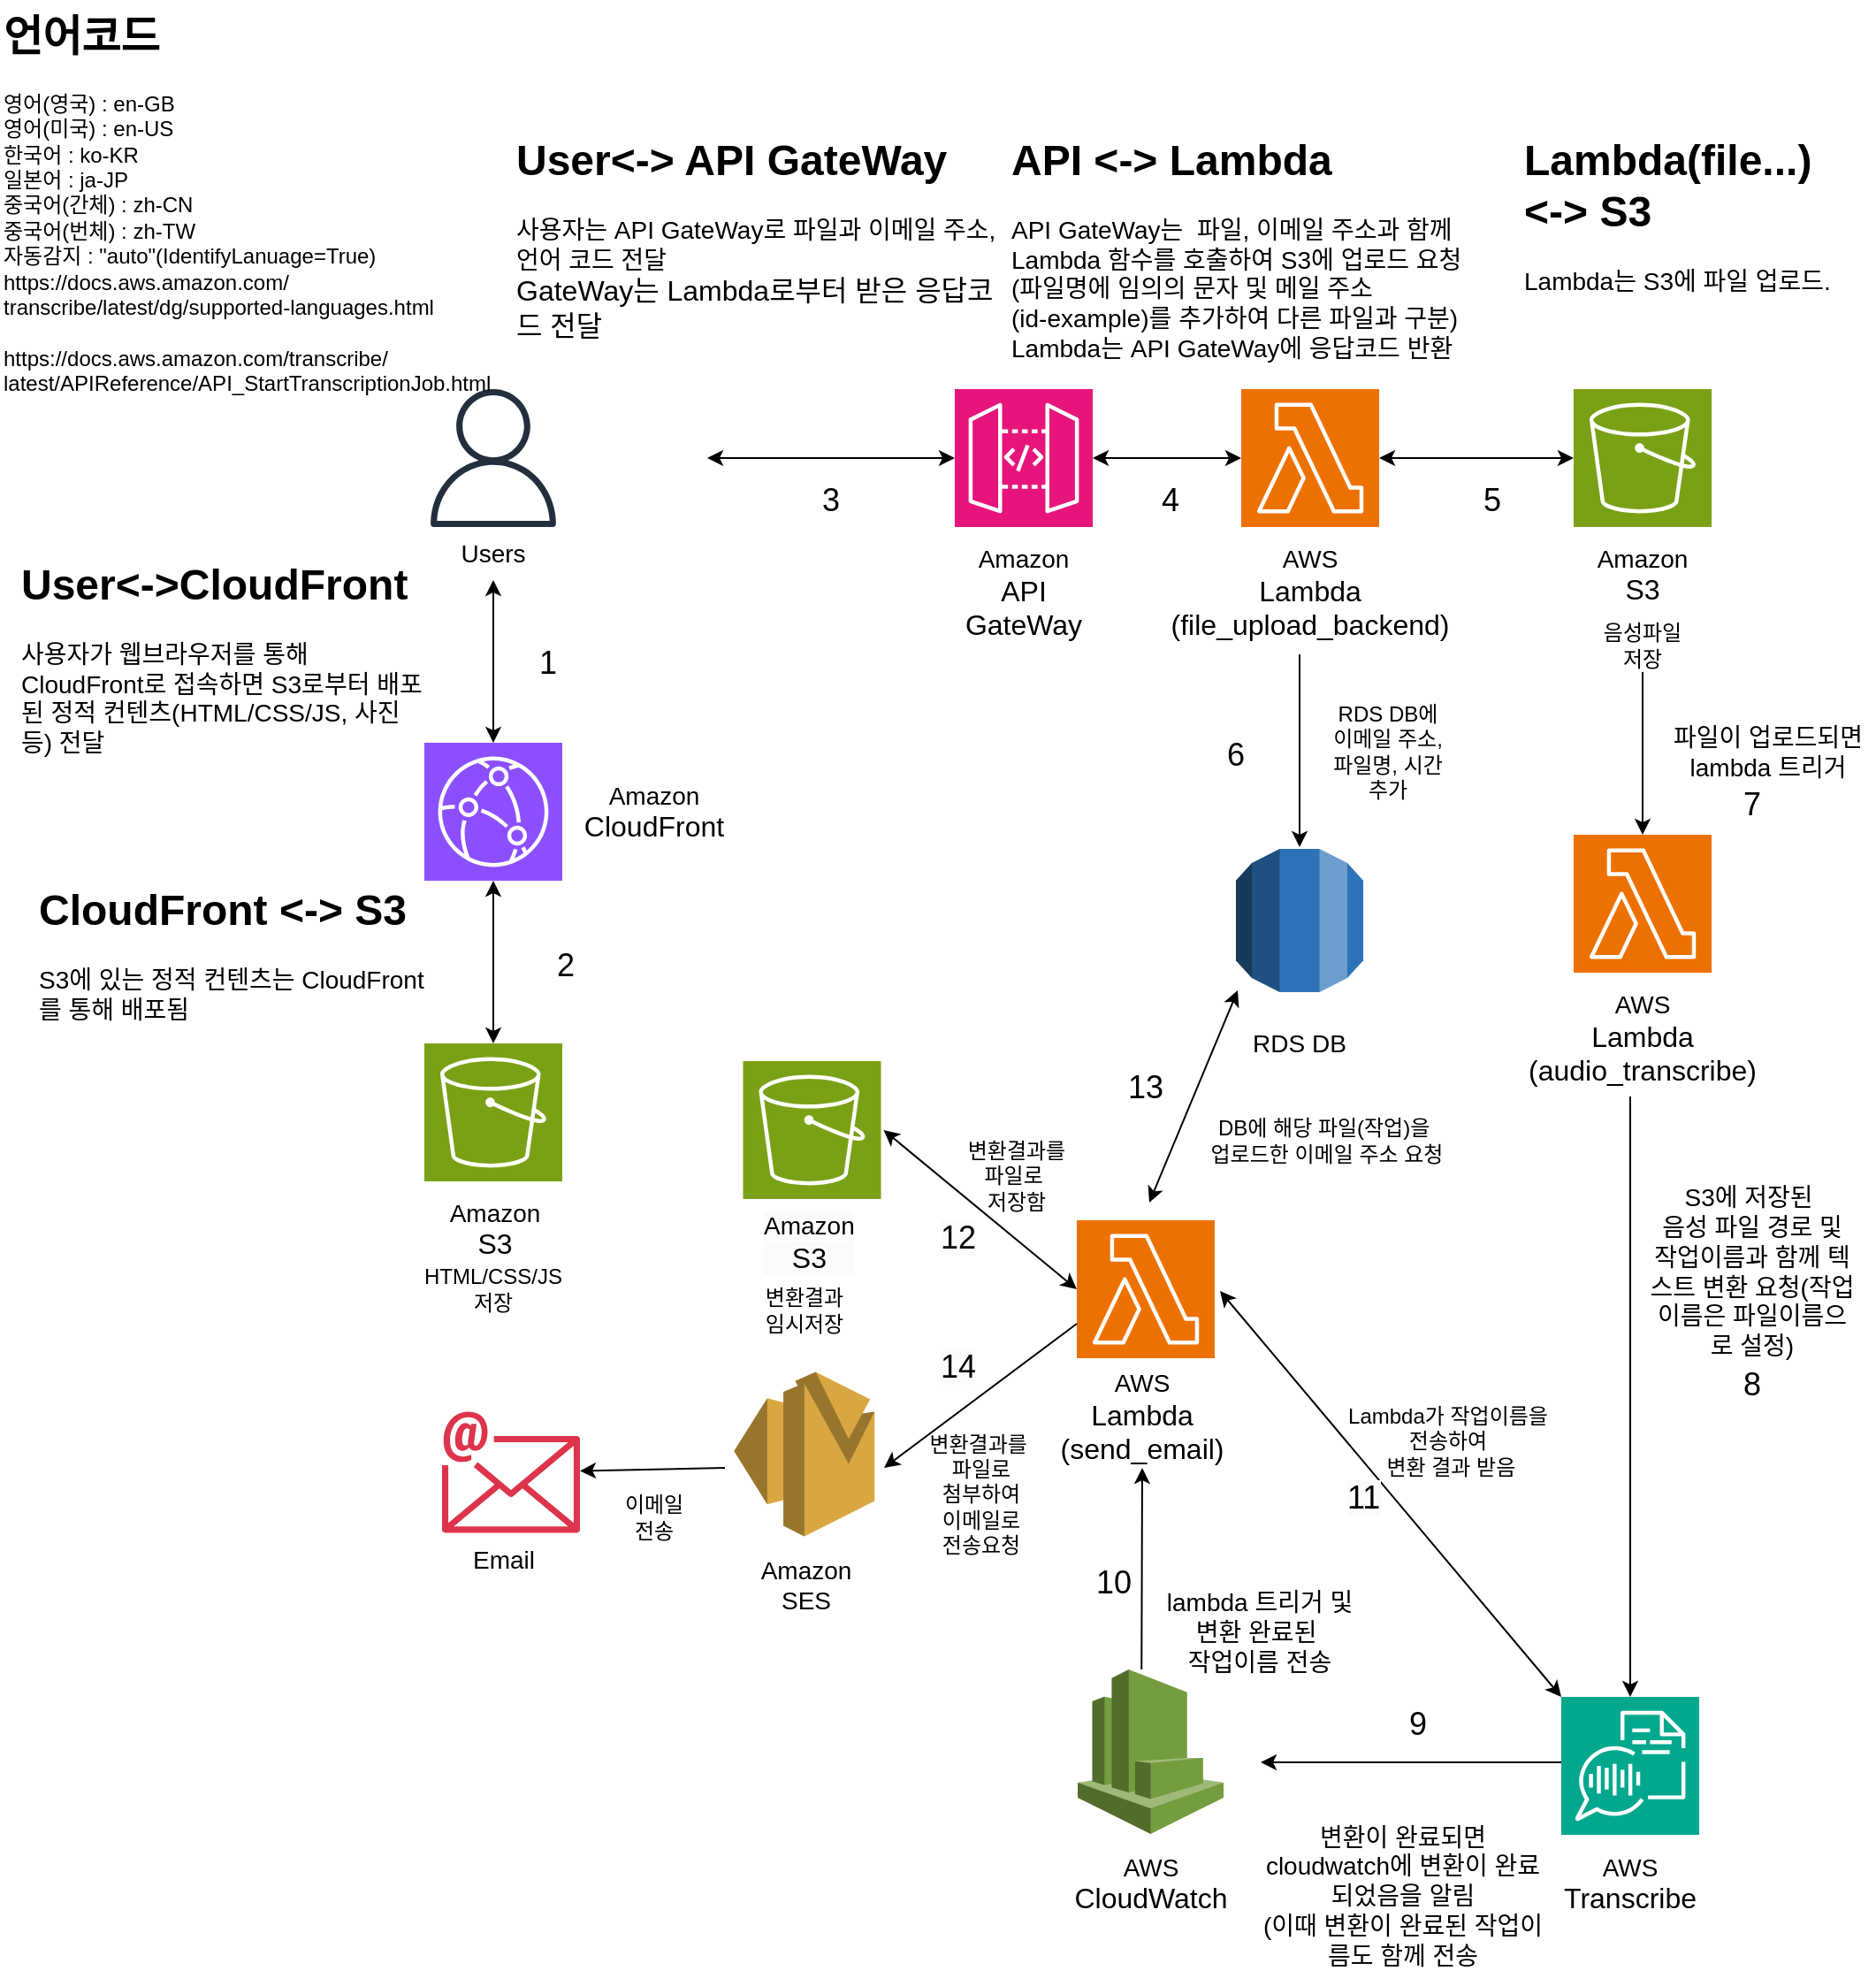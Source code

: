 <mxfile version="24.2.5" type="device">
  <diagram id="z8wLChDq7ZPtU9NFatnJ" name="페이지-1">
    <mxGraphModel dx="493" dy="292" grid="1" gridSize="10" guides="1" tooltips="1" connect="1" arrows="1" fold="1" page="1" pageScale="1" pageWidth="1654" pageHeight="1169" math="0" shadow="0">
      <root>
        <mxCell id="0" />
        <mxCell id="1" parent="0" />
        <mxCell id="VQm-4jvtL0pOiQDvtHnD-1" value="" style="sketch=0;outlineConnect=0;fontColor=#232F3E;gradientColor=none;fillColor=#232F3D;strokeColor=none;dashed=0;verticalLabelPosition=bottom;verticalAlign=top;align=center;html=1;fontSize=12;fontStyle=0;aspect=fixed;pointerEvents=1;shape=mxgraph.aws4.user;" parent="1" vertex="1">
          <mxGeometry x="240" y="220" width="78" height="78" as="geometry" />
        </mxCell>
        <mxCell id="VQm-4jvtL0pOiQDvtHnD-2" value="" style="sketch=0;points=[[0,0,0],[0.25,0,0],[0.5,0,0],[0.75,0,0],[1,0,0],[0,1,0],[0.25,1,0],[0.5,1,0],[0.75,1,0],[1,1,0],[0,0.25,0],[0,0.5,0],[0,0.75,0],[1,0.25,0],[1,0.5,0],[1,0.75,0]];outlineConnect=0;fontColor=#232F3E;fillColor=#8C4FFF;strokeColor=#ffffff;dashed=0;verticalLabelPosition=bottom;verticalAlign=top;align=center;html=1;fontSize=12;fontStyle=0;aspect=fixed;shape=mxgraph.aws4.resourceIcon;resIcon=mxgraph.aws4.cloudfront;" parent="1" vertex="1">
          <mxGeometry x="240" y="420" width="78" height="78" as="geometry" />
        </mxCell>
        <mxCell id="VQm-4jvtL0pOiQDvtHnD-4" value="" style="sketch=0;points=[[0,0,0],[0.25,0,0],[0.5,0,0],[0.75,0,0],[1,0,0],[0,1,0],[0.25,1,0],[0.5,1,0],[0.75,1,0],[1,1,0],[0,0.25,0],[0,0.5,0],[0,0.75,0],[1,0.25,0],[1,0.5,0],[1,0.75,0]];outlineConnect=0;fontColor=#232F3E;fillColor=#ED7100;strokeColor=#ffffff;dashed=0;verticalLabelPosition=bottom;verticalAlign=top;align=center;html=1;fontSize=12;fontStyle=0;aspect=fixed;shape=mxgraph.aws4.resourceIcon;resIcon=mxgraph.aws4.lambda;" parent="1" vertex="1">
          <mxGeometry x="702" y="220" width="78" height="78" as="geometry" />
        </mxCell>
        <mxCell id="VQm-4jvtL0pOiQDvtHnD-5" value="" style="sketch=0;points=[[0,0,0],[0.25,0,0],[0.5,0,0],[0.75,0,0],[1,0,0],[0,1,0],[0.25,1,0],[0.5,1,0],[0.75,1,0],[1,1,0],[0,0.25,0],[0,0.5,0],[0,0.75,0],[1,0.25,0],[1,0.5,0],[1,0.75,0]];outlineConnect=0;fontColor=#232F3E;fillColor=#E7157B;strokeColor=#ffffff;dashed=0;verticalLabelPosition=bottom;verticalAlign=top;align=center;html=1;fontSize=12;fontStyle=0;aspect=fixed;shape=mxgraph.aws4.resourceIcon;resIcon=mxgraph.aws4.api_gateway;" parent="1" vertex="1">
          <mxGeometry x="540" y="220" width="78" height="78" as="geometry" />
        </mxCell>
        <mxCell id="VQm-4jvtL0pOiQDvtHnD-14" value="" style="sketch=0;points=[[0,0,0],[0.25,0,0],[0.5,0,0],[0.75,0,0],[1,0,0],[0,1,0],[0.25,1,0],[0.5,1,0],[0.75,1,0],[1,1,0],[0,0.25,0],[0,0.5,0],[0,0.75,0],[1,0.25,0],[1,0.5,0],[1,0.75,0]];outlineConnect=0;fontColor=#232F3E;fillColor=#7AA116;strokeColor=#ffffff;dashed=0;verticalLabelPosition=bottom;verticalAlign=top;align=center;html=1;fontSize=12;fontStyle=0;aspect=fixed;shape=mxgraph.aws4.resourceIcon;resIcon=mxgraph.aws4.s3;" parent="1" vertex="1">
          <mxGeometry x="240" y="590" width="78" height="78" as="geometry" />
        </mxCell>
        <mxCell id="VQm-4jvtL0pOiQDvtHnD-17" value="&lt;font style=&quot;font-size: 14px;&quot;&gt;Amazon&lt;/font&gt;&lt;div&gt;&lt;font size=&quot;3&quot;&gt;CloudFront&lt;/font&gt;&lt;/div&gt;" style="text;html=1;align=center;verticalAlign=middle;whiteSpace=wrap;rounded=0;" parent="1" vertex="1">
          <mxGeometry x="340" y="444" width="60" height="30" as="geometry" />
        </mxCell>
        <mxCell id="VQm-4jvtL0pOiQDvtHnD-18" value="&lt;font style=&quot;font-size: 14px;&quot;&gt;Amazon&lt;/font&gt;&lt;div&gt;&lt;font size=&quot;3&quot;&gt;S3&lt;/font&gt;&lt;/div&gt;" style="text;html=1;align=center;verticalAlign=middle;whiteSpace=wrap;rounded=0;" parent="1" vertex="1">
          <mxGeometry x="250" y="680" width="60" height="30" as="geometry" />
        </mxCell>
        <mxCell id="VQm-4jvtL0pOiQDvtHnD-19" value="&lt;font style=&quot;font-size: 14px;&quot;&gt;Amazon&lt;/font&gt;&lt;div&gt;&lt;font size=&quot;3&quot;&gt;API GateWay&lt;/font&gt;&lt;/div&gt;" style="text;html=1;align=center;verticalAlign=middle;whiteSpace=wrap;rounded=0;" parent="1" vertex="1">
          <mxGeometry x="549" y="320" width="60" height="30" as="geometry" />
        </mxCell>
        <mxCell id="VQm-4jvtL0pOiQDvtHnD-20" value="&lt;font style=&quot;font-size: 14px;&quot;&gt;AWS&lt;/font&gt;&lt;div&gt;&lt;font size=&quot;3&quot;&gt;Lambda&lt;/font&gt;&lt;/div&gt;&lt;div&gt;&lt;font size=&quot;3&quot;&gt;(file_upload_backend)&lt;/font&gt;&lt;/div&gt;" style="text;html=1;align=center;verticalAlign=middle;whiteSpace=wrap;rounded=0;" parent="1" vertex="1">
          <mxGeometry x="711" y="320" width="60" height="30" as="geometry" />
        </mxCell>
        <mxCell id="VQm-4jvtL0pOiQDvtHnD-24" value="&lt;font style=&quot;font-size: 14px;&quot;&gt;Users&lt;/font&gt;" style="text;html=1;align=center;verticalAlign=middle;whiteSpace=wrap;rounded=0;" parent="1" vertex="1">
          <mxGeometry x="249" y="298" width="60" height="30" as="geometry" />
        </mxCell>
        <mxCell id="o8QKxCzcUtY6lGwwL2rs-1" value="" style="sketch=0;points=[[0,0,0],[0.25,0,0],[0.5,0,0],[0.75,0,0],[1,0,0],[0,1,0],[0.25,1,0],[0.5,1,0],[0.75,1,0],[1,1,0],[0,0.25,0],[0,0.5,0],[0,0.75,0],[1,0.25,0],[1,0.5,0],[1,0.75,0]];outlineConnect=0;fontColor=#232F3E;fillColor=#01A88D;strokeColor=#ffffff;dashed=0;verticalLabelPosition=bottom;verticalAlign=top;align=center;html=1;fontSize=12;fontStyle=0;aspect=fixed;shape=mxgraph.aws4.resourceIcon;resIcon=mxgraph.aws4.transcribe;" parent="1" vertex="1">
          <mxGeometry x="883" y="959.5" width="78" height="78" as="geometry" />
        </mxCell>
        <mxCell id="o8QKxCzcUtY6lGwwL2rs-2" value="&lt;font style=&quot;font-size: 14px;&quot;&gt;AWS&lt;/font&gt;&lt;div&gt;&lt;font size=&quot;3&quot;&gt;Transcribe&lt;/font&gt;&lt;/div&gt;" style="text;html=1;align=center;verticalAlign=middle;whiteSpace=wrap;rounded=0;" parent="1" vertex="1">
          <mxGeometry x="892" y="1049.5" width="60" height="30" as="geometry" />
        </mxCell>
        <mxCell id="o8QKxCzcUtY6lGwwL2rs-6" value="" style="endArrow=classic;startArrow=classic;html=1;rounded=0;entryX=0.5;entryY=0;entryDx=0;entryDy=0;entryPerimeter=0;exitX=0.5;exitY=1;exitDx=0;exitDy=0;" parent="1" source="VQm-4jvtL0pOiQDvtHnD-24" target="VQm-4jvtL0pOiQDvtHnD-2" edge="1">
          <mxGeometry width="50" height="50" relative="1" as="geometry">
            <mxPoint x="320" y="270" as="sourcePoint" />
            <mxPoint x="420" y="270" as="targetPoint" />
          </mxGeometry>
        </mxCell>
        <mxCell id="o8QKxCzcUtY6lGwwL2rs-7" value="" style="endArrow=classic;startArrow=classic;html=1;rounded=0;entryX=0.5;entryY=0;entryDx=0;entryDy=0;entryPerimeter=0;exitX=0.5;exitY=1;exitDx=0;exitDy=0;exitPerimeter=0;" parent="1" source="VQm-4jvtL0pOiQDvtHnD-2" target="VQm-4jvtL0pOiQDvtHnD-14" edge="1">
          <mxGeometry width="50" height="50" relative="1" as="geometry">
            <mxPoint x="520" y="280" as="sourcePoint" />
            <mxPoint x="570" y="230" as="targetPoint" />
          </mxGeometry>
        </mxCell>
        <mxCell id="o8QKxCzcUtY6lGwwL2rs-10" value="" style="sketch=0;points=[[0,0,0],[0.25,0,0],[0.5,0,0],[0.75,0,0],[1,0,0],[0,1,0],[0.25,1,0],[0.5,1,0],[0.75,1,0],[1,1,0],[0,0.25,0],[0,0.5,0],[0,0.75,0],[1,0.25,0],[1,0.5,0],[1,0.75,0]];outlineConnect=0;fontColor=#232F3E;fillColor=#ED7100;strokeColor=#ffffff;dashed=0;verticalLabelPosition=bottom;verticalAlign=top;align=center;html=1;fontSize=12;fontStyle=0;aspect=fixed;shape=mxgraph.aws4.resourceIcon;resIcon=mxgraph.aws4.lambda;" parent="1" vertex="1">
          <mxGeometry x="890" y="472" width="78" height="78" as="geometry" />
        </mxCell>
        <mxCell id="o8QKxCzcUtY6lGwwL2rs-11" value="&lt;font style=&quot;font-size: 14px;&quot;&gt;AWS&lt;/font&gt;&lt;div&gt;&lt;font size=&quot;3&quot;&gt;Lambda&lt;/font&gt;&lt;/div&gt;&lt;div&gt;&lt;font size=&quot;3&quot;&gt;(audio_transcribe)&lt;/font&gt;&lt;/div&gt;" style="text;html=1;align=center;verticalAlign=middle;whiteSpace=wrap;rounded=0;" parent="1" vertex="1">
          <mxGeometry x="899" y="572" width="60" height="30" as="geometry" />
        </mxCell>
        <mxCell id="o8QKxCzcUtY6lGwwL2rs-13" value="" style="sketch=0;points=[[0,0,0],[0.25,0,0],[0.5,0,0],[0.75,0,0],[1,0,0],[0,1,0],[0.25,1,0],[0.5,1,0],[0.75,1,0],[1,1,0],[0,0.25,0],[0,0.5,0],[0,0.75,0],[1,0.25,0],[1,0.5,0],[1,0.75,0]];outlineConnect=0;fontColor=#232F3E;fillColor=#7AA116;strokeColor=#ffffff;dashed=0;verticalLabelPosition=bottom;verticalAlign=top;align=center;html=1;fontSize=12;fontStyle=0;aspect=fixed;shape=mxgraph.aws4.resourceIcon;resIcon=mxgraph.aws4.s3;" parent="1" vertex="1">
          <mxGeometry x="890" y="220" width="78" height="78" as="geometry" />
        </mxCell>
        <mxCell id="o8QKxCzcUtY6lGwwL2rs-14" value="&lt;font style=&quot;font-size: 14px;&quot;&gt;Amazon&lt;/font&gt;&lt;div&gt;&lt;font size=&quot;3&quot;&gt;S3&lt;/font&gt;&lt;/div&gt;" style="text;html=1;align=center;verticalAlign=middle;whiteSpace=wrap;rounded=0;" parent="1" vertex="1">
          <mxGeometry x="899" y="310" width="60" height="30" as="geometry" />
        </mxCell>
        <mxCell id="o8QKxCzcUtY6lGwwL2rs-15" value="" style="endArrow=classic;startArrow=classic;html=1;rounded=0;entryX=0;entryY=0.5;entryDx=0;entryDy=0;entryPerimeter=0;" parent="1" target="VQm-4jvtL0pOiQDvtHnD-5" edge="1">
          <mxGeometry width="50" height="50" relative="1" as="geometry">
            <mxPoint x="400" y="259" as="sourcePoint" />
            <mxPoint x="450" y="220" as="targetPoint" />
          </mxGeometry>
        </mxCell>
        <mxCell id="o8QKxCzcUtY6lGwwL2rs-16" value="" style="endArrow=classic;startArrow=classic;html=1;rounded=0;exitX=1;exitY=0.5;exitDx=0;exitDy=0;exitPerimeter=0;entryX=0;entryY=0.5;entryDx=0;entryDy=0;entryPerimeter=0;" parent="1" source="VQm-4jvtL0pOiQDvtHnD-5" target="VQm-4jvtL0pOiQDvtHnD-4" edge="1">
          <mxGeometry width="50" height="50" relative="1" as="geometry">
            <mxPoint x="630" y="260" as="sourcePoint" />
            <mxPoint x="700" y="260" as="targetPoint" />
          </mxGeometry>
        </mxCell>
        <mxCell id="o8QKxCzcUtY6lGwwL2rs-17" value="" style="endArrow=classic;startArrow=classic;html=1;rounded=0;entryX=0;entryY=0.5;entryDx=0;entryDy=0;entryPerimeter=0;exitX=1;exitY=0.5;exitDx=0;exitDy=0;exitPerimeter=0;" parent="1" source="VQm-4jvtL0pOiQDvtHnD-4" target="o8QKxCzcUtY6lGwwL2rs-13" edge="1">
          <mxGeometry width="50" height="50" relative="1" as="geometry">
            <mxPoint x="780" y="270" as="sourcePoint" />
            <mxPoint x="830" y="220" as="targetPoint" />
          </mxGeometry>
        </mxCell>
        <mxCell id="o8QKxCzcUtY6lGwwL2rs-21" value="HTML/CSS/JS 저장" style="text;html=1;align=center;verticalAlign=middle;whiteSpace=wrap;rounded=0;" parent="1" vertex="1">
          <mxGeometry x="249" y="714" width="60" height="30" as="geometry" />
        </mxCell>
        <mxCell id="o8QKxCzcUtY6lGwwL2rs-22" value="음성파일 저장" style="text;html=1;align=center;verticalAlign=middle;whiteSpace=wrap;rounded=0;" parent="1" vertex="1">
          <mxGeometry x="899" y="350" width="60" height="30" as="geometry" />
        </mxCell>
        <mxCell id="o8QKxCzcUtY6lGwwL2rs-23" value="&lt;h1 style=&quot;margin-top: 0px;&quot;&gt;User&amp;lt;-&amp;gt;CloudFront&lt;/h1&gt;&lt;div&gt;&lt;font style=&quot;font-size: 14px;&quot;&gt;사용자가 웹브라우저를 통해 CloudFront로 접속하면 S3로부터 배포된 정적 컨텐츠(HTML/CSS/JS, 사진 등) 전달&lt;/font&gt;&lt;/div&gt;" style="text;html=1;whiteSpace=wrap;overflow=hidden;rounded=0;" parent="1" vertex="1">
          <mxGeometry x="10" y="310" width="230" height="120" as="geometry" />
        </mxCell>
        <mxCell id="o8QKxCzcUtY6lGwwL2rs-24" value="&lt;h1 style=&quot;margin-top: 0px;&quot;&gt;CloudFront &amp;lt;-&amp;gt; S3&lt;/h1&gt;&lt;div&gt;&lt;font style=&quot;font-size: 14px;&quot;&gt;S3에 있는 정적 컨텐츠는 CloudFront를 통해 배포됨&lt;/font&gt;&lt;/div&gt;" style="text;html=1;whiteSpace=wrap;overflow=hidden;rounded=0;" parent="1" vertex="1">
          <mxGeometry x="20" y="494" width="230" height="120" as="geometry" />
        </mxCell>
        <mxCell id="o8QKxCzcUtY6lGwwL2rs-25" value="&lt;h1 style=&quot;margin-top: 0px;&quot;&gt;User&amp;lt;-&amp;gt; API GateWay&lt;/h1&gt;&lt;div&gt;&lt;font style=&quot;font-size: 14px;&quot;&gt;사용자는 API GateWay로 파일과 이메일 주소, 언어 코드 전달&lt;/font&gt;&lt;/div&gt;&lt;div&gt;&lt;font size=&quot;3&quot;&gt;GateWay는 Lambda로부터 받은 응답코드 전달&lt;/font&gt;&lt;/div&gt;" style="text;html=1;whiteSpace=wrap;overflow=hidden;rounded=0;" parent="1" vertex="1">
          <mxGeometry x="290" y="70" width="280" height="120" as="geometry" />
        </mxCell>
        <mxCell id="o8QKxCzcUtY6lGwwL2rs-32" value="&lt;h1 style=&quot;margin-top: 0px;&quot;&gt;API &amp;lt;-&amp;gt; Lambda&lt;/h1&gt;&lt;div&gt;&lt;span style=&quot;font-size: 14px;&quot;&gt;API GateWay는&amp;nbsp; 파일, 이메일 주소과 함께 Lambda 함수를 호출하여 S3에 업로드 요청&lt;/span&gt;&lt;/div&gt;&lt;div&gt;&lt;span style=&quot;font-size: 14px;&quot;&gt;(파일명에 임의의 문자 및 메일 주소&lt;/span&gt;&lt;/div&gt;&lt;div&gt;&lt;span style=&quot;font-size: 14px;&quot;&gt;(id-example)를 추가하여 다른 파일과 구분)&lt;/span&gt;&lt;/div&gt;&lt;div&gt;&lt;span style=&quot;font-size: 14px;&quot;&gt;Lambda는 API GateWay에 응답코드 반환&lt;/span&gt;&lt;/div&gt;" style="text;html=1;whiteSpace=wrap;overflow=hidden;rounded=0;" parent="1" vertex="1">
          <mxGeometry x="570" y="70" width="280" height="140" as="geometry" />
        </mxCell>
        <mxCell id="o8QKxCzcUtY6lGwwL2rs-33" value="&lt;h1 style=&quot;margin-top: 0px;&quot;&gt;Lambda(file...) &amp;lt;-&amp;gt; S3&lt;/h1&gt;&lt;div&gt;&lt;span style=&quot;font-size: 14px;&quot;&gt;Lambda는 S3에 파일 업로드.&lt;/span&gt;&lt;/div&gt;" style="text;html=1;whiteSpace=wrap;overflow=hidden;rounded=0;" parent="1" vertex="1">
          <mxGeometry x="860" y="70" width="180" height="130" as="geometry" />
        </mxCell>
        <mxCell id="D22U58HYBFkkRoks1HNR-3" value="&lt;span style=&quot;font-size: 14px;&quot;&gt;RDS DB&lt;/span&gt;" style="text;html=1;align=center;verticalAlign=middle;whiteSpace=wrap;rounded=0;" parent="1" vertex="1">
          <mxGeometry x="705" y="575" width="60" height="30" as="geometry" />
        </mxCell>
        <mxCell id="D22U58HYBFkkRoks1HNR-4" value="" style="endArrow=classic;html=1;rounded=0;entryX=0.5;entryY=0;entryDx=0;entryDy=0;entryPerimeter=0;" parent="1" edge="1">
          <mxGeometry width="50" height="50" relative="1" as="geometry">
            <mxPoint x="735" y="370" as="sourcePoint" />
            <mxPoint x="735" y="479" as="targetPoint" />
          </mxGeometry>
        </mxCell>
        <mxCell id="D22U58HYBFkkRoks1HNR-7" value="RDS DB에 이메일 주소, 파일명, 시간 추가" style="text;html=1;align=center;verticalAlign=middle;whiteSpace=wrap;rounded=0;" parent="1" vertex="1">
          <mxGeometry x="750" y="410" width="70" height="30" as="geometry" />
        </mxCell>
        <mxCell id="D22U58HYBFkkRoks1HNR-8" value="" style="outlineConnect=0;dashed=0;verticalLabelPosition=bottom;verticalAlign=top;align=center;html=1;shape=mxgraph.aws3.rds;fillColor=#2E73B8;gradientColor=none;" parent="1" vertex="1">
          <mxGeometry x="699" y="480" width="72" height="81" as="geometry" />
        </mxCell>
        <mxCell id="D22U58HYBFkkRoks1HNR-9" value="" style="outlineConnect=0;dashed=0;verticalLabelPosition=bottom;verticalAlign=top;align=center;html=1;shape=mxgraph.aws3.cloudwatch;fillColor=#759C3E;gradientColor=none;" parent="1" vertex="1">
          <mxGeometry x="609.5" y="944" width="82.5" height="93" as="geometry" />
        </mxCell>
        <mxCell id="D22U58HYBFkkRoks1HNR-10" value="&lt;font style=&quot;font-size: 14px;&quot;&gt;AWS&lt;/font&gt;&lt;div&gt;&lt;font size=&quot;3&quot;&gt;CloudWatch&lt;/font&gt;&lt;/div&gt;" style="text;html=1;align=center;verticalAlign=middle;whiteSpace=wrap;rounded=0;" parent="1" vertex="1">
          <mxGeometry x="620.75" y="1049.5" width="60" height="30" as="geometry" />
        </mxCell>
        <mxCell id="D22U58HYBFkkRoks1HNR-11" value="" style="endArrow=classic;html=1;rounded=0;entryX=0.5;entryY=0;entryDx=0;entryDy=0;entryPerimeter=0;exitX=0.5;exitY=1;exitDx=0;exitDy=0;" parent="1" source="o8QKxCzcUtY6lGwwL2rs-22" target="o8QKxCzcUtY6lGwwL2rs-10" edge="1">
          <mxGeometry width="50" height="50" relative="1" as="geometry">
            <mxPoint x="1160" y="370" as="sourcePoint" />
            <mxPoint x="1260" y="360" as="targetPoint" />
          </mxGeometry>
        </mxCell>
        <mxCell id="D22U58HYBFkkRoks1HNR-12" value="&lt;font style=&quot;font-size: 14px;&quot;&gt;S3에 저장된&amp;nbsp;&lt;/font&gt;&lt;div style=&quot;font-size: 14px;&quot;&gt;&lt;font style=&quot;font-size: 14px;&quot;&gt;음성 파일 경로 및 작업이름과 함께 텍스트 변환 요청(작업이름은 파일이름으로 설정)&lt;/font&gt;&lt;/div&gt;" style="text;html=1;align=center;verticalAlign=middle;whiteSpace=wrap;rounded=0;" parent="1" vertex="1">
          <mxGeometry x="931" y="704" width="120" height="30" as="geometry" />
        </mxCell>
        <mxCell id="D22U58HYBFkkRoks1HNR-14" value="&lt;font style=&quot;font-size: 14px;&quot;&gt;변환이 완료되면 cloudwatch에 변환이 완료되었음을 알림&lt;/font&gt;&lt;div&gt;&lt;font style=&quot;font-size: 14px;&quot;&gt;(이때 변환이 완료된 작업이름도 함께 전송&lt;/font&gt;&lt;/div&gt;" style="text;html=1;align=center;verticalAlign=middle;whiteSpace=wrap;rounded=0;" parent="1" vertex="1">
          <mxGeometry x="713" y="1056.5" width="161" height="30" as="geometry" />
        </mxCell>
        <mxCell id="D22U58HYBFkkRoks1HNR-15" value="" style="sketch=0;points=[[0,0,0],[0.25,0,0],[0.5,0,0],[0.75,0,0],[1,0,0],[0,1,0],[0.25,1,0],[0.5,1,0],[0.75,1,0],[1,1,0],[0,0.25,0],[0,0.5,0],[0,0.75,0],[1,0.25,0],[1,0.5,0],[1,0.75,0]];outlineConnect=0;fontColor=#232F3E;fillColor=#ED7100;strokeColor=#ffffff;dashed=0;verticalLabelPosition=bottom;verticalAlign=top;align=center;html=1;fontSize=12;fontStyle=0;aspect=fixed;shape=mxgraph.aws4.resourceIcon;resIcon=mxgraph.aws4.lambda;" parent="1" vertex="1">
          <mxGeometry x="609" y="690" width="78" height="78" as="geometry" />
        </mxCell>
        <mxCell id="D22U58HYBFkkRoks1HNR-16" value="" style="endArrow=classic;html=1;rounded=0;" parent="1" edge="1">
          <mxGeometry width="50" height="50" relative="1" as="geometry">
            <mxPoint x="645.63" y="944" as="sourcePoint" />
            <mxPoint x="646" y="830" as="targetPoint" />
          </mxGeometry>
        </mxCell>
        <mxCell id="D22U58HYBFkkRoks1HNR-18" value="&lt;font style=&quot;font-size: 14px;&quot;&gt;파일이 업로드되면 lambda 트리거&lt;/font&gt;" style="text;html=1;align=center;verticalAlign=middle;whiteSpace=wrap;rounded=0;" parent="1" vertex="1">
          <mxGeometry x="940" y="410" width="120" height="30" as="geometry" />
        </mxCell>
        <mxCell id="D22U58HYBFkkRoks1HNR-19" value="" style="endArrow=classic;html=1;rounded=0;entryX=0.5;entryY=0;entryDx=0;entryDy=0;entryPerimeter=0;" parent="1" target="o8QKxCzcUtY6lGwwL2rs-1" edge="1">
          <mxGeometry width="50" height="50" relative="1" as="geometry">
            <mxPoint x="922" y="620" as="sourcePoint" />
            <mxPoint x="1001" y="670" as="targetPoint" />
          </mxGeometry>
        </mxCell>
        <mxCell id="D22U58HYBFkkRoks1HNR-20" value="" style="endArrow=classic;html=1;rounded=0;" parent="1" edge="1">
          <mxGeometry width="50" height="50" relative="1" as="geometry">
            <mxPoint x="883" y="996.5" as="sourcePoint" />
            <mxPoint x="713" y="996.5" as="targetPoint" />
          </mxGeometry>
        </mxCell>
        <mxCell id="D22U58HYBFkkRoks1HNR-21" value="&lt;font style=&quot;font-size: 14px;&quot;&gt;AWS&lt;/font&gt;&lt;div&gt;&lt;font size=&quot;3&quot;&gt;Lambda&lt;/font&gt;&lt;/div&gt;&lt;div&gt;&lt;font size=&quot;3&quot;&gt;(send_email)&lt;/font&gt;&lt;/div&gt;" style="text;html=1;align=center;verticalAlign=middle;whiteSpace=wrap;rounded=0;" parent="1" vertex="1">
          <mxGeometry x="615.75" y="786" width="60" height="30" as="geometry" />
        </mxCell>
        <mxCell id="D22U58HYBFkkRoks1HNR-22" value="&lt;font style=&quot;font-size: 14px;&quot;&gt;lambda 트리거 및 변환 완료된&amp;nbsp;&lt;/font&gt;&lt;div&gt;&lt;font style=&quot;font-size: 14px;&quot;&gt;작업이름 전송&lt;/font&gt;&lt;/div&gt;" style="text;html=1;align=center;verticalAlign=middle;whiteSpace=wrap;rounded=0;" parent="1" vertex="1">
          <mxGeometry x="652.5" y="908" width="119" height="30" as="geometry" />
        </mxCell>
        <mxCell id="D22U58HYBFkkRoks1HNR-24" value="" style="endArrow=classic;startArrow=classic;html=1;rounded=0;" parent="1" edge="1">
          <mxGeometry width="50" height="50" relative="1" as="geometry">
            <mxPoint x="650" y="680" as="sourcePoint" />
            <mxPoint x="700" y="560" as="targetPoint" />
          </mxGeometry>
        </mxCell>
        <mxCell id="D22U58HYBFkkRoks1HNR-25" value="&lt;font style=&quot;font-size: 18px;&quot;&gt;1&lt;/font&gt;" style="text;html=1;align=center;verticalAlign=middle;whiteSpace=wrap;rounded=0;" parent="1" vertex="1">
          <mxGeometry x="280" y="360" width="60" height="30" as="geometry" />
        </mxCell>
        <mxCell id="D22U58HYBFkkRoks1HNR-26" value="&lt;font style=&quot;font-size: 18px;&quot;&gt;2&lt;/font&gt;" style="text;html=1;align=center;verticalAlign=middle;whiteSpace=wrap;rounded=0;" parent="1" vertex="1">
          <mxGeometry x="290" y="531" width="60" height="30" as="geometry" />
        </mxCell>
        <mxCell id="D22U58HYBFkkRoks1HNR-27" value="&lt;font style=&quot;font-size: 18px;&quot;&gt;3&lt;/font&gt;" style="text;html=1;align=center;verticalAlign=middle;whiteSpace=wrap;rounded=0;" parent="1" vertex="1">
          <mxGeometry x="440" y="268" width="60" height="30" as="geometry" />
        </mxCell>
        <mxCell id="D22U58HYBFkkRoks1HNR-28" value="&lt;font style=&quot;font-size: 18px;&quot;&gt;4&lt;/font&gt;" style="text;html=1;align=center;verticalAlign=middle;whiteSpace=wrap;rounded=0;" parent="1" vertex="1">
          <mxGeometry x="631.5" y="268" width="60" height="30" as="geometry" />
        </mxCell>
        <mxCell id="D22U58HYBFkkRoks1HNR-29" value="&lt;font style=&quot;font-size: 18px;&quot;&gt;5&lt;/font&gt;" style="text;html=1;align=center;verticalAlign=middle;whiteSpace=wrap;rounded=0;" parent="1" vertex="1">
          <mxGeometry x="813.5" y="268" width="60" height="30" as="geometry" />
        </mxCell>
        <mxCell id="D22U58HYBFkkRoks1HNR-30" value="&lt;font style=&quot;font-size: 18px;&quot;&gt;7&lt;/font&gt;" style="text;html=1;align=center;verticalAlign=middle;whiteSpace=wrap;rounded=0;" parent="1" vertex="1">
          <mxGeometry x="961" y="440" width="60" height="30" as="geometry" />
        </mxCell>
        <mxCell id="D22U58HYBFkkRoks1HNR-31" value="&lt;font style=&quot;font-size: 18px;&quot;&gt;8&lt;/font&gt;" style="text;html=1;align=center;verticalAlign=middle;whiteSpace=wrap;rounded=0;" parent="1" vertex="1">
          <mxGeometry x="961" y="768" width="60" height="30" as="geometry" />
        </mxCell>
        <mxCell id="D22U58HYBFkkRoks1HNR-32" value="&lt;font style=&quot;font-size: 18px;&quot;&gt;9&lt;/font&gt;" style="text;html=1;align=center;verticalAlign=middle;whiteSpace=wrap;rounded=0;" parent="1" vertex="1">
          <mxGeometry x="771.5" y="959.5" width="60" height="30" as="geometry" />
        </mxCell>
        <mxCell id="D22U58HYBFkkRoks1HNR-33" value="&lt;font style=&quot;font-size: 18px;&quot;&gt;10&lt;/font&gt;" style="text;html=1;align=center;verticalAlign=middle;whiteSpace=wrap;rounded=0;" parent="1" vertex="1">
          <mxGeometry x="600" y="880" width="60" height="30" as="geometry" />
        </mxCell>
        <mxCell id="D22U58HYBFkkRoks1HNR-34" value="&lt;font style=&quot;font-size: 18px;&quot;&gt;13&lt;/font&gt;" style="text;html=1;align=center;verticalAlign=middle;whiteSpace=wrap;rounded=0;" parent="1" vertex="1">
          <mxGeometry x="618" y="600" width="60" height="30" as="geometry" />
        </mxCell>
        <mxCell id="D22U58HYBFkkRoks1HNR-35" value="&lt;div style=&quot;text-align: center;&quot;&gt;&lt;span style=&quot;background-color: initial; font-size: 18px;&quot;&gt;6&lt;/span&gt;&lt;/div&gt;" style="text;whiteSpace=wrap;html=1;" parent="1" vertex="1">
          <mxGeometry x="691.5" y="410" width="40" height="50" as="geometry" />
        </mxCell>
        <mxCell id="D22U58HYBFkkRoks1HNR-41" value="DB에 해당 파일(작업)을&amp;nbsp;&lt;div&gt;업로드한 이메일 주소 요청&lt;/div&gt;" style="text;html=1;align=center;verticalAlign=middle;whiteSpace=wrap;rounded=0;" parent="1" vertex="1">
          <mxGeometry x="674" y="630" width="153" height="30" as="geometry" />
        </mxCell>
        <mxCell id="D22U58HYBFkkRoks1HNR-42" value="" style="outlineConnect=0;dashed=0;verticalLabelPosition=bottom;verticalAlign=top;align=center;html=1;shape=mxgraph.aws3.ses;fillColor=#D9A741;gradientColor=none;" parent="1" vertex="1">
          <mxGeometry x="415.13" y="775.75" width="79.5" height="93" as="geometry" />
        </mxCell>
        <mxCell id="D22U58HYBFkkRoks1HNR-45" value="&lt;div style=&quot;text-align: center;&quot;&gt;&lt;span style=&quot;font-size: 14px;&quot;&gt;Amazon SES&lt;/span&gt;&lt;/div&gt;" style="text;whiteSpace=wrap;html=1;" parent="1" vertex="1">
          <mxGeometry x="419.88" y="873" width="70" height="44" as="geometry" />
        </mxCell>
        <mxCell id="D22U58HYBFkkRoks1HNR-47" value="" style="endArrow=classic;startArrow=classic;html=1;rounded=0;entryX=0;entryY=0;entryDx=0;entryDy=0;entryPerimeter=0;" parent="1" target="o8QKxCzcUtY6lGwwL2rs-1" edge="1">
          <mxGeometry width="50" height="50" relative="1" as="geometry">
            <mxPoint x="690" y="730" as="sourcePoint" />
            <mxPoint x="810" y="780" as="targetPoint" />
          </mxGeometry>
        </mxCell>
        <mxCell id="D22U58HYBFkkRoks1HNR-48" value="&lt;span style=&quot;color: rgb(0, 0, 0); font-family: Helvetica; font-size: 18px; font-style: normal; font-variant-ligatures: normal; font-variant-caps: normal; font-weight: 400; letter-spacing: normal; orphans: 2; text-align: center; text-indent: 0px; text-transform: none; widows: 2; word-spacing: 0px; -webkit-text-stroke-width: 0px; white-space: normal; background-color: rgb(251, 251, 251); text-decoration-thickness: initial; text-decoration-style: initial; text-decoration-color: initial; display: inline !important; float: none;&quot;&gt;11&lt;/span&gt;" style="text;whiteSpace=wrap;html=1;" parent="1" vertex="1">
          <mxGeometry x="760" y="830" width="50" height="50" as="geometry" />
        </mxCell>
        <mxCell id="D22U58HYBFkkRoks1HNR-54" value="Lambda가 작업이름을 전송하여&lt;div&gt;&amp;nbsp;변환 결과 받음&lt;/div&gt;" style="text;html=1;align=center;verticalAlign=middle;whiteSpace=wrap;rounded=0;" parent="1" vertex="1">
          <mxGeometry x="760" y="800" width="118" height="30" as="geometry" />
        </mxCell>
        <mxCell id="D22U58HYBFkkRoks1HNR-56" value="" style="sketch=0;points=[[0,0,0],[0.25,0,0],[0.5,0,0],[0.75,0,0],[1,0,0],[0,1,0],[0.25,1,0],[0.5,1,0],[0.75,1,0],[1,1,0],[0,0.25,0],[0,0.5,0],[0,0.75,0],[1,0.25,0],[1,0.5,0],[1,0.75,0]];outlineConnect=0;fontColor=#232F3E;fillColor=#7AA116;strokeColor=#ffffff;dashed=0;verticalLabelPosition=bottom;verticalAlign=top;align=center;html=1;fontSize=12;fontStyle=0;aspect=fixed;shape=mxgraph.aws4.resourceIcon;resIcon=mxgraph.aws4.s3;" parent="1" vertex="1">
          <mxGeometry x="420.25" y="600" width="78" height="78" as="geometry" />
        </mxCell>
        <mxCell id="D22U58HYBFkkRoks1HNR-57" value="&lt;font style=&quot;forced-color-adjust: none; color: rgb(0, 0, 0); font-family: Helvetica; font-style: normal; font-variant-ligatures: normal; font-variant-caps: normal; font-weight: 400; letter-spacing: normal; orphans: 2; text-align: center; text-indent: 0px; text-transform: none; widows: 2; word-spacing: 0px; -webkit-text-stroke-width: 0px; white-space: normal; background-color: rgb(251, 251, 251); text-decoration-thickness: initial; text-decoration-style: initial; text-decoration-color: initial; font-size: 14px;&quot;&gt;Amazon&lt;/font&gt;&lt;div style=&quot;forced-color-adjust: none; color: rgb(0, 0, 0); font-family: Helvetica; font-size: 12px; font-style: normal; font-variant-ligatures: normal; font-variant-caps: normal; font-weight: 400; letter-spacing: normal; orphans: 2; text-align: center; text-indent: 0px; text-transform: none; widows: 2; word-spacing: 0px; -webkit-text-stroke-width: 0px; white-space: normal; background-color: rgb(251, 251, 251); text-decoration-thickness: initial; text-decoration-style: initial; text-decoration-color: initial;&quot;&gt;&lt;font size=&quot;3&quot; style=&quot;forced-color-adjust: none;&quot;&gt;S3&lt;/font&gt;&lt;/div&gt;" style="text;whiteSpace=wrap;html=1;" parent="1" vertex="1">
          <mxGeometry x="429.75" y="678" width="80" height="60" as="geometry" />
        </mxCell>
        <mxCell id="D22U58HYBFkkRoks1HNR-58" value="" style="endArrow=classic;startArrow=classic;html=1;rounded=0;entryX=0;entryY=0.5;entryDx=0;entryDy=0;entryPerimeter=0;" parent="1" target="D22U58HYBFkkRoks1HNR-15" edge="1">
          <mxGeometry width="50" height="50" relative="1" as="geometry">
            <mxPoint x="499.75" y="639" as="sourcePoint" />
            <mxPoint x="608.75" y="639" as="targetPoint" />
          </mxGeometry>
        </mxCell>
        <mxCell id="D22U58HYBFkkRoks1HNR-60" value="변환결과 임시저장" style="text;html=1;align=center;verticalAlign=middle;whiteSpace=wrap;rounded=0;" parent="1" vertex="1">
          <mxGeometry x="424.75" y="726" width="60" height="30" as="geometry" />
        </mxCell>
        <mxCell id="D22U58HYBFkkRoks1HNR-61" value="변환결과를 파일로&amp;nbsp;&lt;div&gt;저장함&lt;/div&gt;" style="text;html=1;align=center;verticalAlign=middle;whiteSpace=wrap;rounded=0;" parent="1" vertex="1">
          <mxGeometry x="539.75" y="650" width="70" height="30" as="geometry" />
        </mxCell>
        <mxCell id="D22U58HYBFkkRoks1HNR-62" value="&lt;span style=&quot;color: rgb(0, 0, 0); font-family: Helvetica; font-size: 18px; font-style: normal; font-variant-ligatures: normal; font-variant-caps: normal; font-weight: 400; letter-spacing: normal; orphans: 2; text-align: center; text-indent: 0px; text-transform: none; widows: 2; word-spacing: 0px; -webkit-text-stroke-width: 0px; white-space: normal; background-color: rgb(251, 251, 251); text-decoration-thickness: initial; text-decoration-style: initial; text-decoration-color: initial; display: inline !important; float: none;&quot;&gt;12&lt;/span&gt;" style="text;whiteSpace=wrap;html=1;" parent="1" vertex="1">
          <mxGeometry x="530" y="683" width="50" height="50" as="geometry" />
        </mxCell>
        <mxCell id="D22U58HYBFkkRoks1HNR-65" value="" style="endArrow=classic;html=1;rounded=0;exitX=0;exitY=0.75;exitDx=0;exitDy=0;exitPerimeter=0;" parent="1" source="D22U58HYBFkkRoks1HNR-15" edge="1">
          <mxGeometry width="50" height="50" relative="1" as="geometry">
            <mxPoint x="480" y="980" as="sourcePoint" />
            <mxPoint x="500" y="830" as="targetPoint" />
          </mxGeometry>
        </mxCell>
        <mxCell id="D22U58HYBFkkRoks1HNR-66" value="&lt;span style=&quot;color: rgb(0, 0, 0); font-family: Helvetica; font-size: 18px; font-style: normal; font-variant-ligatures: normal; font-variant-caps: normal; font-weight: 400; letter-spacing: normal; orphans: 2; text-align: center; text-indent: 0px; text-transform: none; widows: 2; word-spacing: 0px; -webkit-text-stroke-width: 0px; white-space: normal; background-color: rgb(251, 251, 251); text-decoration-thickness: initial; text-decoration-style: initial; text-decoration-color: initial; display: inline !important; float: none;&quot;&gt;14&lt;/span&gt;" style="text;whiteSpace=wrap;html=1;" parent="1" vertex="1">
          <mxGeometry x="530" y="756" width="50" height="50" as="geometry" />
        </mxCell>
        <mxCell id="D22U58HYBFkkRoks1HNR-69" value="변환결과를&amp;nbsp;&lt;div&gt;파일로&lt;/div&gt;&lt;div&gt;첨부하여&lt;div&gt;&lt;div&gt;이메일로&lt;/div&gt;&lt;div&gt;전송요청&lt;/div&gt;&lt;/div&gt;&lt;/div&gt;" style="text;html=1;align=center;verticalAlign=middle;whiteSpace=wrap;rounded=0;" parent="1" vertex="1">
          <mxGeometry x="515" y="830" width="80" height="30" as="geometry" />
        </mxCell>
        <mxCell id="ps_gswl1POyyzzanG8bs-1" value="" style="sketch=0;outlineConnect=0;fontColor=#232F3E;gradientColor=none;fillColor=#DD344C;strokeColor=none;dashed=0;verticalLabelPosition=bottom;verticalAlign=top;align=center;html=1;fontSize=12;fontStyle=0;aspect=fixed;shape=mxgraph.aws4.email;" vertex="1" parent="1">
          <mxGeometry x="250" y="798" width="78" height="69" as="geometry" />
        </mxCell>
        <mxCell id="ps_gswl1POyyzzanG8bs-2" value="" style="endArrow=classic;html=1;rounded=0;" edge="1" parent="1" target="ps_gswl1POyyzzanG8bs-1">
          <mxGeometry width="50" height="50" relative="1" as="geometry">
            <mxPoint x="410" y="830" as="sourcePoint" />
            <mxPoint x="410" y="790" as="targetPoint" />
          </mxGeometry>
        </mxCell>
        <mxCell id="ps_gswl1POyyzzanG8bs-3" value="&lt;div style=&quot;&quot;&gt;&lt;span style=&quot;font-size: 14px;&quot;&gt;Email&lt;/span&gt;&lt;/div&gt;" style="text;whiteSpace=wrap;html=1;align=center;" vertex="1" parent="1">
          <mxGeometry x="250" y="867" width="70" height="44" as="geometry" />
        </mxCell>
        <mxCell id="ps_gswl1POyyzzanG8bs-4" value="이메일&lt;div&gt;전송&lt;/div&gt;" style="text;html=1;align=center;verticalAlign=middle;whiteSpace=wrap;rounded=0;" vertex="1" parent="1">
          <mxGeometry x="340" y="843" width="60" height="30" as="geometry" />
        </mxCell>
        <mxCell id="ps_gswl1POyyzzanG8bs-6" value="&lt;h1 style=&quot;margin-top: 0px;&quot;&gt;언어코드&lt;/h1&gt;&lt;div&gt;영어(영국) : en-GB&lt;/div&gt;&lt;div&gt;영어(미국) : en-US&lt;/div&gt;&lt;div&gt;한국어 : ko-KR&lt;/div&gt;&lt;div&gt;일본어 : ja-JP&lt;/div&gt;&lt;div&gt;중국어(간체) : zh-CN&lt;/div&gt;&lt;div&gt;중국어(번체) : zh-TW&lt;/div&gt;&lt;div&gt;자동감지 : &quot;auto&quot;(IdentifyLanuage=True)&lt;/div&gt;&lt;div&gt;https://docs.aws.amazon.com/&lt;/div&gt;&lt;div&gt;transcribe/latest/dg/supported-languages.html&lt;br&gt;&lt;/div&gt;&lt;div&gt;&lt;br&gt;&lt;/div&gt;&lt;div&gt;https://docs.aws.amazon.com/transcribe/&lt;/div&gt;&lt;div&gt;latest/APIReference/API_StartTranscriptionJob.html&lt;br&gt;&lt;/div&gt;" style="text;html=1;whiteSpace=wrap;overflow=hidden;rounded=0;" vertex="1" parent="1">
          <mxGeometry width="280" height="240" as="geometry" />
        </mxCell>
      </root>
    </mxGraphModel>
  </diagram>
</mxfile>
